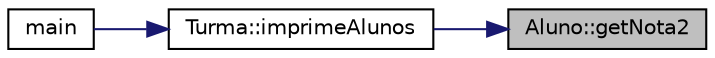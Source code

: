 digraph "Aluno::getNota2"
{
 // LATEX_PDF_SIZE
  edge [fontname="Helvetica",fontsize="10",labelfontname="Helvetica",labelfontsize="10"];
  node [fontname="Helvetica",fontsize="10",shape=record];
  rankdir="RL";
  Node1 [label="Aluno::getNota2",height=0.2,width=0.4,color="black", fillcolor="grey75", style="filled", fontcolor="black",tooltip=" "];
  Node1 -> Node2 [dir="back",color="midnightblue",fontsize="10",style="solid",fontname="Helvetica"];
  Node2 [label="Turma::imprimeAlunos",height=0.2,width=0.4,color="black", fillcolor="white", style="filled",URL="$classTurma.html#a7be47708514e0051695829452f281e4b",tooltip="Método para imprimir a lista de alunos existente no objeto."];
  Node2 -> Node3 [dir="back",color="midnightblue",fontsize="10",style="solid",fontname="Helvetica"];
  Node3 [label="main",height=0.2,width=0.4,color="black", fillcolor="white", style="filled",URL="$Q3_2src_2main_8cpp.html#ae66f6b31b5ad750f1fe042a706a4e3d4",tooltip=" "];
}
